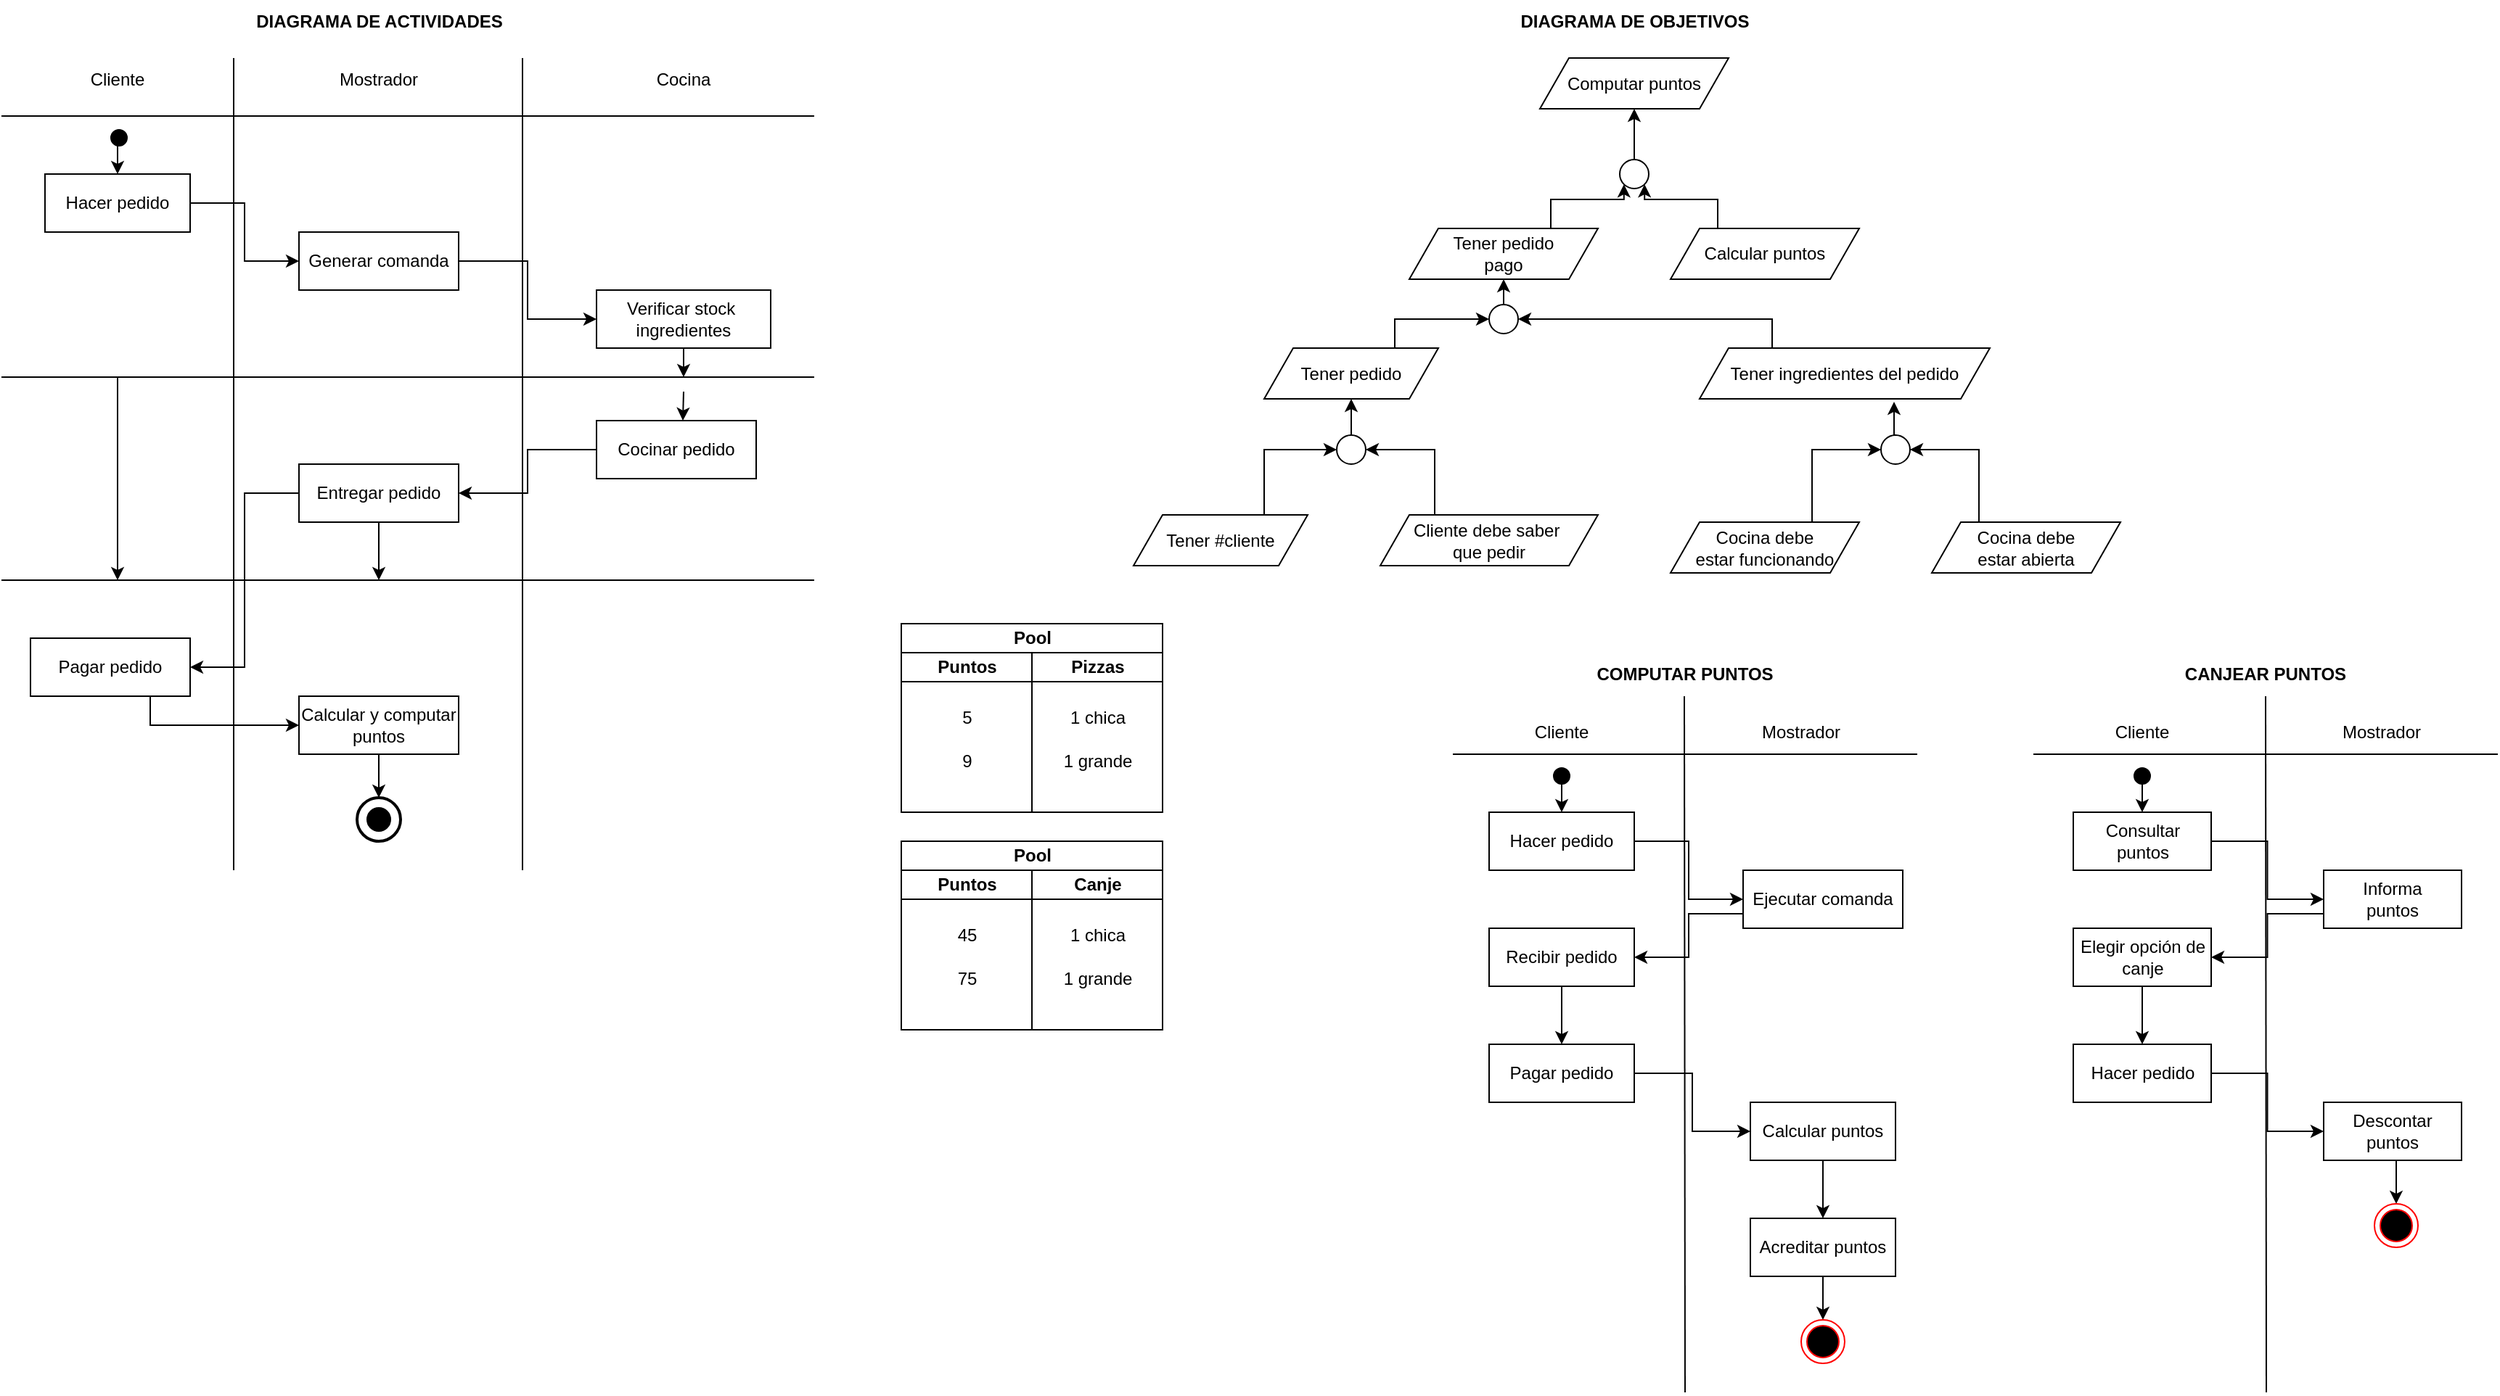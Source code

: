 <mxfile version="21.1.1" type="github">
  <diagram name="Página-1" id="UnZ4PWPG2ShkcQ402A7c">
    <mxGraphModel dx="2036" dy="956" grid="1" gridSize="10" guides="1" tooltips="1" connect="1" arrows="1" fold="1" page="1" pageScale="1" pageWidth="1200" pageHeight="1600" math="0" shadow="0">
      <root>
        <mxCell id="0" />
        <mxCell id="1" parent="0" />
        <mxCell id="7tXcXWrHPfZ0aU3fu_mt-1" value="" style="endArrow=none;html=1;rounded=0;" edge="1" parent="1">
          <mxGeometry width="50" height="50" relative="1" as="geometry">
            <mxPoint x="240" y="120" as="sourcePoint" />
            <mxPoint x="800" y="120" as="targetPoint" />
          </mxGeometry>
        </mxCell>
        <mxCell id="7tXcXWrHPfZ0aU3fu_mt-2" value="" style="endArrow=none;html=1;rounded=0;" edge="1" parent="1">
          <mxGeometry width="50" height="50" relative="1" as="geometry">
            <mxPoint x="400" y="640" as="sourcePoint" />
            <mxPoint x="400" y="80" as="targetPoint" />
          </mxGeometry>
        </mxCell>
        <mxCell id="7tXcXWrHPfZ0aU3fu_mt-3" value="" style="endArrow=none;html=1;rounded=0;" edge="1" parent="1">
          <mxGeometry width="50" height="50" relative="1" as="geometry">
            <mxPoint x="599" y="640" as="sourcePoint" />
            <mxPoint x="599" y="80" as="targetPoint" />
          </mxGeometry>
        </mxCell>
        <mxCell id="7tXcXWrHPfZ0aU3fu_mt-5" value="Cliente" style="text;html=1;strokeColor=none;fillColor=none;align=center;verticalAlign=middle;whiteSpace=wrap;rounded=0;" vertex="1" parent="1">
          <mxGeometry x="290" y="80" width="60" height="30" as="geometry" />
        </mxCell>
        <mxCell id="7tXcXWrHPfZ0aU3fu_mt-6" value="Mostrador" style="text;html=1;strokeColor=none;fillColor=none;align=center;verticalAlign=middle;whiteSpace=wrap;rounded=0;" vertex="1" parent="1">
          <mxGeometry x="470" y="80" width="60" height="30" as="geometry" />
        </mxCell>
        <mxCell id="7tXcXWrHPfZ0aU3fu_mt-7" value="Cocina" style="text;html=1;strokeColor=none;fillColor=none;align=center;verticalAlign=middle;whiteSpace=wrap;rounded=0;" vertex="1" parent="1">
          <mxGeometry x="680" y="80" width="60" height="30" as="geometry" />
        </mxCell>
        <mxCell id="7tXcXWrHPfZ0aU3fu_mt-25" style="edgeStyle=orthogonalEdgeStyle;rounded=0;orthogonalLoop=1;jettySize=auto;html=1;exitX=1;exitY=0.5;exitDx=0;exitDy=0;entryX=0;entryY=0.5;entryDx=0;entryDy=0;" edge="1" parent="1" source="7tXcXWrHPfZ0aU3fu_mt-8" target="7tXcXWrHPfZ0aU3fu_mt-9">
          <mxGeometry relative="1" as="geometry" />
        </mxCell>
        <mxCell id="7tXcXWrHPfZ0aU3fu_mt-8" value="Hacer pedido" style="rounded=0;whiteSpace=wrap;html=1;" vertex="1" parent="1">
          <mxGeometry x="270" y="160" width="100" height="40" as="geometry" />
        </mxCell>
        <mxCell id="7tXcXWrHPfZ0aU3fu_mt-26" style="edgeStyle=orthogonalEdgeStyle;rounded=0;orthogonalLoop=1;jettySize=auto;html=1;exitX=1;exitY=0.5;exitDx=0;exitDy=0;entryX=0;entryY=0.5;entryDx=0;entryDy=0;" edge="1" parent="1" source="7tXcXWrHPfZ0aU3fu_mt-9" target="7tXcXWrHPfZ0aU3fu_mt-10">
          <mxGeometry relative="1" as="geometry" />
        </mxCell>
        <mxCell id="7tXcXWrHPfZ0aU3fu_mt-9" value="Generar comanda" style="rounded=0;whiteSpace=wrap;html=1;" vertex="1" parent="1">
          <mxGeometry x="445" y="200" width="110" height="40" as="geometry" />
        </mxCell>
        <mxCell id="7tXcXWrHPfZ0aU3fu_mt-27" style="edgeStyle=orthogonalEdgeStyle;rounded=0;orthogonalLoop=1;jettySize=auto;html=1;exitX=0.5;exitY=1;exitDx=0;exitDy=0;" edge="1" parent="1" source="7tXcXWrHPfZ0aU3fu_mt-10">
          <mxGeometry relative="1" as="geometry">
            <mxPoint x="710" y="300" as="targetPoint" />
          </mxGeometry>
        </mxCell>
        <mxCell id="7tXcXWrHPfZ0aU3fu_mt-10" value="Verificar stock&amp;nbsp;&lt;br&gt;ingredientes" style="rounded=0;whiteSpace=wrap;html=1;" vertex="1" parent="1">
          <mxGeometry x="650" y="240" width="120" height="40" as="geometry" />
        </mxCell>
        <mxCell id="7tXcXWrHPfZ0aU3fu_mt-29" style="edgeStyle=orthogonalEdgeStyle;rounded=0;orthogonalLoop=1;jettySize=auto;html=1;exitX=0;exitY=0.5;exitDx=0;exitDy=0;entryX=1;entryY=0.5;entryDx=0;entryDy=0;" edge="1" parent="1" source="7tXcXWrHPfZ0aU3fu_mt-11" target="7tXcXWrHPfZ0aU3fu_mt-12">
          <mxGeometry relative="1" as="geometry" />
        </mxCell>
        <mxCell id="7tXcXWrHPfZ0aU3fu_mt-11" value="Cocinar pedido" style="rounded=0;whiteSpace=wrap;html=1;" vertex="1" parent="1">
          <mxGeometry x="650" y="330" width="110" height="40" as="geometry" />
        </mxCell>
        <mxCell id="7tXcXWrHPfZ0aU3fu_mt-30" style="edgeStyle=orthogonalEdgeStyle;rounded=0;orthogonalLoop=1;jettySize=auto;html=1;exitX=0.5;exitY=1;exitDx=0;exitDy=0;" edge="1" parent="1" source="7tXcXWrHPfZ0aU3fu_mt-12">
          <mxGeometry relative="1" as="geometry">
            <mxPoint x="500" y="440" as="targetPoint" />
          </mxGeometry>
        </mxCell>
        <mxCell id="7tXcXWrHPfZ0aU3fu_mt-31" style="edgeStyle=orthogonalEdgeStyle;rounded=0;orthogonalLoop=1;jettySize=auto;html=1;exitX=0;exitY=0.5;exitDx=0;exitDy=0;entryX=1;entryY=0.5;entryDx=0;entryDy=0;" edge="1" parent="1" source="7tXcXWrHPfZ0aU3fu_mt-12" target="7tXcXWrHPfZ0aU3fu_mt-15">
          <mxGeometry relative="1" as="geometry" />
        </mxCell>
        <mxCell id="7tXcXWrHPfZ0aU3fu_mt-12" value="Entregar pedido" style="rounded=0;whiteSpace=wrap;html=1;" vertex="1" parent="1">
          <mxGeometry x="445" y="360" width="110" height="40" as="geometry" />
        </mxCell>
        <mxCell id="7tXcXWrHPfZ0aU3fu_mt-13" value="" style="endArrow=none;html=1;rounded=0;" edge="1" parent="1">
          <mxGeometry width="50" height="50" relative="1" as="geometry">
            <mxPoint x="240" y="300" as="sourcePoint" />
            <mxPoint x="800" y="300" as="targetPoint" />
          </mxGeometry>
        </mxCell>
        <mxCell id="7tXcXWrHPfZ0aU3fu_mt-14" value="" style="endArrow=none;html=1;rounded=0;" edge="1" parent="1">
          <mxGeometry width="50" height="50" relative="1" as="geometry">
            <mxPoint x="240" y="440" as="sourcePoint" />
            <mxPoint x="800" y="440" as="targetPoint" />
          </mxGeometry>
        </mxCell>
        <mxCell id="7tXcXWrHPfZ0aU3fu_mt-32" style="edgeStyle=orthogonalEdgeStyle;rounded=0;orthogonalLoop=1;jettySize=auto;html=1;exitX=0.75;exitY=1;exitDx=0;exitDy=0;" edge="1" parent="1" source="7tXcXWrHPfZ0aU3fu_mt-15" target="7tXcXWrHPfZ0aU3fu_mt-16">
          <mxGeometry relative="1" as="geometry" />
        </mxCell>
        <mxCell id="7tXcXWrHPfZ0aU3fu_mt-15" value="Pagar pedido" style="rounded=0;whiteSpace=wrap;html=1;" vertex="1" parent="1">
          <mxGeometry x="260" y="480" width="110" height="40" as="geometry" />
        </mxCell>
        <mxCell id="7tXcXWrHPfZ0aU3fu_mt-33" style="edgeStyle=orthogonalEdgeStyle;rounded=0;orthogonalLoop=1;jettySize=auto;html=1;exitX=0.5;exitY=1;exitDx=0;exitDy=0;entryX=0.5;entryY=0;entryDx=0;entryDy=0;entryPerimeter=0;" edge="1" parent="1" source="7tXcXWrHPfZ0aU3fu_mt-16" target="7tXcXWrHPfZ0aU3fu_mt-18">
          <mxGeometry relative="1" as="geometry" />
        </mxCell>
        <mxCell id="7tXcXWrHPfZ0aU3fu_mt-16" value="Calcular y computar&lt;br&gt;puntos" style="rounded=0;whiteSpace=wrap;html=1;" vertex="1" parent="1">
          <mxGeometry x="445" y="520" width="110" height="40" as="geometry" />
        </mxCell>
        <mxCell id="7tXcXWrHPfZ0aU3fu_mt-20" value="" style="group" vertex="1" connectable="0" parent="1">
          <mxGeometry x="485" y="590" width="30" height="30" as="geometry" />
        </mxCell>
        <mxCell id="7tXcXWrHPfZ0aU3fu_mt-18" value="" style="strokeWidth=2;html=1;shape=mxgraph.flowchart.start_2;whiteSpace=wrap;" vertex="1" parent="7tXcXWrHPfZ0aU3fu_mt-20">
          <mxGeometry width="30" height="30" as="geometry" />
        </mxCell>
        <mxCell id="7tXcXWrHPfZ0aU3fu_mt-19" value="" style="strokeWidth=2;html=1;shape=mxgraph.flowchart.start_2;whiteSpace=wrap;fillColor=#000000;" vertex="1" parent="7tXcXWrHPfZ0aU3fu_mt-20">
          <mxGeometry x="7.5" y="7.5" width="15" height="15" as="geometry" />
        </mxCell>
        <mxCell id="7tXcXWrHPfZ0aU3fu_mt-24" style="edgeStyle=orthogonalEdgeStyle;rounded=0;orthogonalLoop=1;jettySize=auto;html=1;exitX=0.5;exitY=1;exitDx=0;exitDy=0;exitPerimeter=0;entryX=0.5;entryY=0;entryDx=0;entryDy=0;" edge="1" parent="1" source="7tXcXWrHPfZ0aU3fu_mt-22" target="7tXcXWrHPfZ0aU3fu_mt-8">
          <mxGeometry relative="1" as="geometry" />
        </mxCell>
        <mxCell id="7tXcXWrHPfZ0aU3fu_mt-22" value="" style="strokeWidth=2;html=1;shape=mxgraph.flowchart.start_2;whiteSpace=wrap;fillColor=#000000;" vertex="1" parent="1">
          <mxGeometry x="316" y="130" width="10" height="10" as="geometry" />
        </mxCell>
        <mxCell id="7tXcXWrHPfZ0aU3fu_mt-34" value="" style="endArrow=classic;html=1;rounded=0;" edge="1" parent="1">
          <mxGeometry width="50" height="50" relative="1" as="geometry">
            <mxPoint x="320" y="300" as="sourcePoint" />
            <mxPoint x="320" y="440" as="targetPoint" />
          </mxGeometry>
        </mxCell>
        <mxCell id="7tXcXWrHPfZ0aU3fu_mt-35" value="" style="endArrow=classic;html=1;rounded=0;" edge="1" parent="1">
          <mxGeometry width="50" height="50" relative="1" as="geometry">
            <mxPoint x="710" y="310" as="sourcePoint" />
            <mxPoint x="709.5" y="330" as="targetPoint" />
          </mxGeometry>
        </mxCell>
        <mxCell id="7tXcXWrHPfZ0aU3fu_mt-36" value="&lt;b&gt;DIAGRAMA DE ACTIVIDADES&lt;/b&gt;" style="text;html=1;strokeColor=none;fillColor=none;align=center;verticalAlign=middle;whiteSpace=wrap;rounded=0;" vertex="1" parent="1">
          <mxGeometry x="397.5" y="40" width="205" height="30" as="geometry" />
        </mxCell>
        <mxCell id="7tXcXWrHPfZ0aU3fu_mt-37" value="Computar puntos" style="shape=parallelogram;perimeter=parallelogramPerimeter;whiteSpace=wrap;html=1;fixedSize=1;" vertex="1" parent="1">
          <mxGeometry x="1300" y="80" width="130" height="35" as="geometry" />
        </mxCell>
        <mxCell id="7tXcXWrHPfZ0aU3fu_mt-39" style="edgeStyle=orthogonalEdgeStyle;rounded=0;orthogonalLoop=1;jettySize=auto;html=1;exitX=0.5;exitY=0;exitDx=0;exitDy=0;exitPerimeter=0;entryX=0.5;entryY=1;entryDx=0;entryDy=0;" edge="1" parent="1" source="7tXcXWrHPfZ0aU3fu_mt-38" target="7tXcXWrHPfZ0aU3fu_mt-37">
          <mxGeometry relative="1" as="geometry" />
        </mxCell>
        <mxCell id="7tXcXWrHPfZ0aU3fu_mt-38" value="" style="verticalLabelPosition=bottom;verticalAlign=top;html=1;shape=mxgraph.flowchart.on-page_reference;" vertex="1" parent="1">
          <mxGeometry x="1355" y="150" width="20" height="20" as="geometry" />
        </mxCell>
        <mxCell id="7tXcXWrHPfZ0aU3fu_mt-45" style="edgeStyle=orthogonalEdgeStyle;rounded=0;orthogonalLoop=1;jettySize=auto;html=1;exitX=0.25;exitY=0;exitDx=0;exitDy=0;entryX=0.855;entryY=0.855;entryDx=0;entryDy=0;entryPerimeter=0;" edge="1" parent="1" source="7tXcXWrHPfZ0aU3fu_mt-40" target="7tXcXWrHPfZ0aU3fu_mt-38">
          <mxGeometry relative="1" as="geometry" />
        </mxCell>
        <mxCell id="7tXcXWrHPfZ0aU3fu_mt-40" value="Calcular puntos" style="shape=parallelogram;perimeter=parallelogramPerimeter;whiteSpace=wrap;html=1;fixedSize=1;" vertex="1" parent="1">
          <mxGeometry x="1390" y="197.5" width="130" height="35" as="geometry" />
        </mxCell>
        <mxCell id="7tXcXWrHPfZ0aU3fu_mt-44" style="edgeStyle=orthogonalEdgeStyle;rounded=0;orthogonalLoop=1;jettySize=auto;html=1;exitX=0.75;exitY=0;exitDx=0;exitDy=0;entryX=0.145;entryY=0.855;entryDx=0;entryDy=0;entryPerimeter=0;" edge="1" parent="1" source="7tXcXWrHPfZ0aU3fu_mt-41" target="7tXcXWrHPfZ0aU3fu_mt-38">
          <mxGeometry relative="1" as="geometry" />
        </mxCell>
        <mxCell id="7tXcXWrHPfZ0aU3fu_mt-41" value="Tener pedido &lt;br&gt;pago" style="shape=parallelogram;perimeter=parallelogramPerimeter;whiteSpace=wrap;html=1;fixedSize=1;" vertex="1" parent="1">
          <mxGeometry x="1210" y="197.5" width="130" height="35" as="geometry" />
        </mxCell>
        <mxCell id="7tXcXWrHPfZ0aU3fu_mt-47" style="edgeStyle=orthogonalEdgeStyle;rounded=0;orthogonalLoop=1;jettySize=auto;html=1;exitX=0.5;exitY=0;exitDx=0;exitDy=0;exitPerimeter=0;entryX=0.5;entryY=1;entryDx=0;entryDy=0;" edge="1" parent="1" source="7tXcXWrHPfZ0aU3fu_mt-46" target="7tXcXWrHPfZ0aU3fu_mt-41">
          <mxGeometry relative="1" as="geometry" />
        </mxCell>
        <mxCell id="7tXcXWrHPfZ0aU3fu_mt-46" value="" style="verticalLabelPosition=bottom;verticalAlign=top;html=1;shape=mxgraph.flowchart.on-page_reference;" vertex="1" parent="1">
          <mxGeometry x="1265" y="250" width="20" height="20" as="geometry" />
        </mxCell>
        <mxCell id="7tXcXWrHPfZ0aU3fu_mt-49" style="edgeStyle=orthogonalEdgeStyle;rounded=0;orthogonalLoop=1;jettySize=auto;html=1;exitX=0.25;exitY=0;exitDx=0;exitDy=0;entryX=1;entryY=0.5;entryDx=0;entryDy=0;entryPerimeter=0;" edge="1" parent="1" source="7tXcXWrHPfZ0aU3fu_mt-48" target="7tXcXWrHPfZ0aU3fu_mt-46">
          <mxGeometry relative="1" as="geometry" />
        </mxCell>
        <mxCell id="7tXcXWrHPfZ0aU3fu_mt-48" value="Tener ingredientes del pedido" style="shape=parallelogram;perimeter=parallelogramPerimeter;whiteSpace=wrap;html=1;fixedSize=1;" vertex="1" parent="1">
          <mxGeometry x="1410" y="280" width="200" height="35" as="geometry" />
        </mxCell>
        <mxCell id="7tXcXWrHPfZ0aU3fu_mt-51" style="edgeStyle=orthogonalEdgeStyle;rounded=0;orthogonalLoop=1;jettySize=auto;html=1;exitX=0.75;exitY=0;exitDx=0;exitDy=0;entryX=0;entryY=0.5;entryDx=0;entryDy=0;entryPerimeter=0;" edge="1" parent="1" source="7tXcXWrHPfZ0aU3fu_mt-50" target="7tXcXWrHPfZ0aU3fu_mt-46">
          <mxGeometry relative="1" as="geometry" />
        </mxCell>
        <mxCell id="7tXcXWrHPfZ0aU3fu_mt-50" value="Tener pedido" style="shape=parallelogram;perimeter=parallelogramPerimeter;whiteSpace=wrap;html=1;fixedSize=1;" vertex="1" parent="1">
          <mxGeometry x="1110" y="280" width="120" height="35" as="geometry" />
        </mxCell>
        <mxCell id="7tXcXWrHPfZ0aU3fu_mt-54" style="edgeStyle=orthogonalEdgeStyle;rounded=0;orthogonalLoop=1;jettySize=auto;html=1;exitX=0.5;exitY=0;exitDx=0;exitDy=0;exitPerimeter=0;entryX=0.5;entryY=1;entryDx=0;entryDy=0;" edge="1" parent="1" source="7tXcXWrHPfZ0aU3fu_mt-52" target="7tXcXWrHPfZ0aU3fu_mt-50">
          <mxGeometry relative="1" as="geometry" />
        </mxCell>
        <mxCell id="7tXcXWrHPfZ0aU3fu_mt-52" value="" style="verticalLabelPosition=bottom;verticalAlign=top;html=1;shape=mxgraph.flowchart.on-page_reference;" vertex="1" parent="1">
          <mxGeometry x="1160" y="340" width="20" height="20" as="geometry" />
        </mxCell>
        <mxCell id="7tXcXWrHPfZ0aU3fu_mt-57" style="edgeStyle=orthogonalEdgeStyle;rounded=0;orthogonalLoop=1;jettySize=auto;html=1;exitX=0.75;exitY=0;exitDx=0;exitDy=0;entryX=0;entryY=0.5;entryDx=0;entryDy=0;entryPerimeter=0;" edge="1" parent="1" source="7tXcXWrHPfZ0aU3fu_mt-55" target="7tXcXWrHPfZ0aU3fu_mt-52">
          <mxGeometry relative="1" as="geometry" />
        </mxCell>
        <mxCell id="7tXcXWrHPfZ0aU3fu_mt-55" value="Tener #cliente" style="shape=parallelogram;perimeter=parallelogramPerimeter;whiteSpace=wrap;html=1;fixedSize=1;" vertex="1" parent="1">
          <mxGeometry x="1020" y="395" width="120" height="35" as="geometry" />
        </mxCell>
        <mxCell id="7tXcXWrHPfZ0aU3fu_mt-58" style="edgeStyle=orthogonalEdgeStyle;rounded=0;orthogonalLoop=1;jettySize=auto;html=1;exitX=0.25;exitY=0;exitDx=0;exitDy=0;entryX=1;entryY=0.5;entryDx=0;entryDy=0;entryPerimeter=0;" edge="1" parent="1" source="7tXcXWrHPfZ0aU3fu_mt-56" target="7tXcXWrHPfZ0aU3fu_mt-52">
          <mxGeometry relative="1" as="geometry" />
        </mxCell>
        <mxCell id="7tXcXWrHPfZ0aU3fu_mt-56" value="Cliente debe saber&amp;nbsp;&lt;br&gt;que pedir" style="shape=parallelogram;perimeter=parallelogramPerimeter;whiteSpace=wrap;html=1;fixedSize=1;" vertex="1" parent="1">
          <mxGeometry x="1190" y="395" width="150" height="35" as="geometry" />
        </mxCell>
        <mxCell id="7tXcXWrHPfZ0aU3fu_mt-60" style="edgeStyle=orthogonalEdgeStyle;rounded=0;orthogonalLoop=1;jettySize=auto;html=1;exitX=0.5;exitY=0;exitDx=0;exitDy=0;exitPerimeter=0;entryX=0.67;entryY=1.057;entryDx=0;entryDy=0;entryPerimeter=0;" edge="1" parent="1" source="7tXcXWrHPfZ0aU3fu_mt-59" target="7tXcXWrHPfZ0aU3fu_mt-48">
          <mxGeometry relative="1" as="geometry" />
        </mxCell>
        <mxCell id="7tXcXWrHPfZ0aU3fu_mt-59" value="" style="verticalLabelPosition=bottom;verticalAlign=top;html=1;shape=mxgraph.flowchart.on-page_reference;" vertex="1" parent="1">
          <mxGeometry x="1535" y="340" width="20" height="20" as="geometry" />
        </mxCell>
        <mxCell id="7tXcXWrHPfZ0aU3fu_mt-64" style="edgeStyle=orthogonalEdgeStyle;rounded=0;orthogonalLoop=1;jettySize=auto;html=1;exitX=0.25;exitY=0;exitDx=0;exitDy=0;entryX=1;entryY=0.5;entryDx=0;entryDy=0;entryPerimeter=0;" edge="1" parent="1" source="7tXcXWrHPfZ0aU3fu_mt-61" target="7tXcXWrHPfZ0aU3fu_mt-59">
          <mxGeometry relative="1" as="geometry" />
        </mxCell>
        <mxCell id="7tXcXWrHPfZ0aU3fu_mt-61" value="Cocina debe &lt;br&gt;estar&amp;nbsp;abierta" style="shape=parallelogram;perimeter=parallelogramPerimeter;whiteSpace=wrap;html=1;fixedSize=1;" vertex="1" parent="1">
          <mxGeometry x="1570" y="400" width="130" height="35" as="geometry" />
        </mxCell>
        <mxCell id="7tXcXWrHPfZ0aU3fu_mt-63" style="edgeStyle=orthogonalEdgeStyle;rounded=0;orthogonalLoop=1;jettySize=auto;html=1;exitX=0.75;exitY=0;exitDx=0;exitDy=0;entryX=0;entryY=0.5;entryDx=0;entryDy=0;entryPerimeter=0;" edge="1" parent="1" source="7tXcXWrHPfZ0aU3fu_mt-62" target="7tXcXWrHPfZ0aU3fu_mt-59">
          <mxGeometry relative="1" as="geometry" />
        </mxCell>
        <mxCell id="7tXcXWrHPfZ0aU3fu_mt-62" value="Cocina debe &lt;br&gt;estar funcionando" style="shape=parallelogram;perimeter=parallelogramPerimeter;whiteSpace=wrap;html=1;fixedSize=1;" vertex="1" parent="1">
          <mxGeometry x="1390" y="400" width="130" height="35" as="geometry" />
        </mxCell>
        <mxCell id="7tXcXWrHPfZ0aU3fu_mt-65" value="&lt;b&gt;DIAGRAMA DE OBJETIVOS&lt;/b&gt;" style="text;html=1;strokeColor=none;fillColor=none;align=center;verticalAlign=middle;whiteSpace=wrap;rounded=0;" vertex="1" parent="1">
          <mxGeometry x="1262.5" y="40" width="205" height="30" as="geometry" />
        </mxCell>
        <mxCell id="7tXcXWrHPfZ0aU3fu_mt-66" value="Pool" style="swimlane;childLayout=stackLayout;resizeParent=1;resizeParentMax=0;startSize=20;html=1;" vertex="1" parent="1">
          <mxGeometry x="860" y="470" width="180" height="130" as="geometry">
            <mxRectangle x="860" y="470" width="70" height="30" as="alternateBounds" />
          </mxGeometry>
        </mxCell>
        <mxCell id="7tXcXWrHPfZ0aU3fu_mt-67" value="Puntos" style="swimlane;startSize=20;html=1;" vertex="1" parent="7tXcXWrHPfZ0aU3fu_mt-66">
          <mxGeometry y="20" width="90" height="110" as="geometry" />
        </mxCell>
        <mxCell id="7tXcXWrHPfZ0aU3fu_mt-72" value="9" style="text;html=1;align=center;verticalAlign=middle;resizable=0;points=[];autosize=1;strokeColor=none;fillColor=none;" vertex="1" parent="7tXcXWrHPfZ0aU3fu_mt-67">
          <mxGeometry x="30.0" y="60" width="30" height="30" as="geometry" />
        </mxCell>
        <mxCell id="7tXcXWrHPfZ0aU3fu_mt-70" value="5" style="text;html=1;align=center;verticalAlign=middle;resizable=0;points=[];autosize=1;strokeColor=none;fillColor=none;" vertex="1" parent="7tXcXWrHPfZ0aU3fu_mt-67">
          <mxGeometry x="30" y="30" width="30" height="30" as="geometry" />
        </mxCell>
        <mxCell id="7tXcXWrHPfZ0aU3fu_mt-68" value="Pizzas" style="swimlane;startSize=20;html=1;" vertex="1" parent="7tXcXWrHPfZ0aU3fu_mt-66">
          <mxGeometry x="90" y="20" width="90" height="110" as="geometry" />
        </mxCell>
        <mxCell id="7tXcXWrHPfZ0aU3fu_mt-71" value="1 chica" style="text;html=1;align=center;verticalAlign=middle;resizable=0;points=[];autosize=1;strokeColor=none;fillColor=none;" vertex="1" parent="7tXcXWrHPfZ0aU3fu_mt-68">
          <mxGeometry x="15.0" y="30" width="60" height="30" as="geometry" />
        </mxCell>
        <mxCell id="7tXcXWrHPfZ0aU3fu_mt-73" value="1 grande" style="text;html=1;align=center;verticalAlign=middle;resizable=0;points=[];autosize=1;strokeColor=none;fillColor=none;" vertex="1" parent="7tXcXWrHPfZ0aU3fu_mt-68">
          <mxGeometry x="10.0" y="60" width="70" height="30" as="geometry" />
        </mxCell>
        <mxCell id="7tXcXWrHPfZ0aU3fu_mt-76" value="Pool" style="swimlane;childLayout=stackLayout;resizeParent=1;resizeParentMax=0;startSize=20;html=1;" vertex="1" parent="1">
          <mxGeometry x="860" y="620" width="180" height="130" as="geometry">
            <mxRectangle x="860" y="470" width="70" height="30" as="alternateBounds" />
          </mxGeometry>
        </mxCell>
        <mxCell id="7tXcXWrHPfZ0aU3fu_mt-77" value="Puntos" style="swimlane;startSize=20;html=1;" vertex="1" parent="7tXcXWrHPfZ0aU3fu_mt-76">
          <mxGeometry y="20" width="90" height="110" as="geometry" />
        </mxCell>
        <mxCell id="7tXcXWrHPfZ0aU3fu_mt-78" value="75" style="text;html=1;align=center;verticalAlign=middle;resizable=0;points=[];autosize=1;strokeColor=none;fillColor=none;" vertex="1" parent="7tXcXWrHPfZ0aU3fu_mt-77">
          <mxGeometry x="25.0" y="60" width="40" height="30" as="geometry" />
        </mxCell>
        <mxCell id="7tXcXWrHPfZ0aU3fu_mt-79" value="45" style="text;html=1;align=center;verticalAlign=middle;resizable=0;points=[];autosize=1;strokeColor=none;fillColor=none;" vertex="1" parent="7tXcXWrHPfZ0aU3fu_mt-77">
          <mxGeometry x="25" y="30" width="40" height="30" as="geometry" />
        </mxCell>
        <mxCell id="7tXcXWrHPfZ0aU3fu_mt-80" value="Canje" style="swimlane;startSize=20;html=1;" vertex="1" parent="7tXcXWrHPfZ0aU3fu_mt-76">
          <mxGeometry x="90" y="20" width="90" height="110" as="geometry" />
        </mxCell>
        <mxCell id="7tXcXWrHPfZ0aU3fu_mt-81" value="1 chica" style="text;html=1;align=center;verticalAlign=middle;resizable=0;points=[];autosize=1;strokeColor=none;fillColor=none;" vertex="1" parent="7tXcXWrHPfZ0aU3fu_mt-80">
          <mxGeometry x="15.0" y="30" width="60" height="30" as="geometry" />
        </mxCell>
        <mxCell id="7tXcXWrHPfZ0aU3fu_mt-82" value="1 grande" style="text;html=1;align=center;verticalAlign=middle;resizable=0;points=[];autosize=1;strokeColor=none;fillColor=none;" vertex="1" parent="7tXcXWrHPfZ0aU3fu_mt-80">
          <mxGeometry x="10.0" y="60" width="70" height="30" as="geometry" />
        </mxCell>
        <mxCell id="7tXcXWrHPfZ0aU3fu_mt-83" value="" style="line;strokeWidth=1;rotatable=0;dashed=0;labelPosition=right;align=left;verticalAlign=middle;spacingTop=0;spacingLeft=6;points=[];portConstraint=eastwest;" vertex="1" parent="1">
          <mxGeometry x="1240" y="555" width="320" height="10" as="geometry" />
        </mxCell>
        <mxCell id="7tXcXWrHPfZ0aU3fu_mt-85" value="" style="endArrow=none;html=1;rounded=0;" edge="1" parent="1">
          <mxGeometry width="50" height="50" relative="1" as="geometry">
            <mxPoint x="1399.5" y="520" as="sourcePoint" />
            <mxPoint x="1400" y="1000" as="targetPoint" />
          </mxGeometry>
        </mxCell>
        <mxCell id="7tXcXWrHPfZ0aU3fu_mt-86" value="Cliente" style="text;html=1;strokeColor=none;fillColor=none;align=center;verticalAlign=middle;whiteSpace=wrap;rounded=0;" vertex="1" parent="1">
          <mxGeometry x="1285" y="530" width="60" height="30" as="geometry" />
        </mxCell>
        <mxCell id="7tXcXWrHPfZ0aU3fu_mt-87" value="Mostrador" style="text;html=1;strokeColor=none;fillColor=none;align=center;verticalAlign=middle;whiteSpace=wrap;rounded=0;" vertex="1" parent="1">
          <mxGeometry x="1450" y="530" width="60" height="30" as="geometry" />
        </mxCell>
        <mxCell id="7tXcXWrHPfZ0aU3fu_mt-88" value="&lt;b&gt;COMPUTAR PUNTOS&lt;/b&gt;" style="text;html=1;strokeColor=none;fillColor=none;align=center;verticalAlign=middle;whiteSpace=wrap;rounded=0;" vertex="1" parent="1">
          <mxGeometry x="1325" y="490" width="150" height="30" as="geometry" />
        </mxCell>
        <mxCell id="7tXcXWrHPfZ0aU3fu_mt-98" style="edgeStyle=orthogonalEdgeStyle;rounded=0;orthogonalLoop=1;jettySize=auto;html=1;exitX=0.5;exitY=1;exitDx=0;exitDy=0;exitPerimeter=0;entryX=0.5;entryY=0;entryDx=0;entryDy=0;" edge="1" parent="1" source="7tXcXWrHPfZ0aU3fu_mt-89" target="7tXcXWrHPfZ0aU3fu_mt-90">
          <mxGeometry relative="1" as="geometry" />
        </mxCell>
        <mxCell id="7tXcXWrHPfZ0aU3fu_mt-89" value="" style="strokeWidth=2;html=1;shape=mxgraph.flowchart.start_2;whiteSpace=wrap;fillColor=#000000;" vertex="1" parent="1">
          <mxGeometry x="1310" y="570" width="10" height="10" as="geometry" />
        </mxCell>
        <mxCell id="7tXcXWrHPfZ0aU3fu_mt-99" style="edgeStyle=orthogonalEdgeStyle;rounded=0;orthogonalLoop=1;jettySize=auto;html=1;exitX=1;exitY=0.5;exitDx=0;exitDy=0;entryX=0;entryY=0.5;entryDx=0;entryDy=0;" edge="1" parent="1" source="7tXcXWrHPfZ0aU3fu_mt-90" target="7tXcXWrHPfZ0aU3fu_mt-91">
          <mxGeometry relative="1" as="geometry" />
        </mxCell>
        <mxCell id="7tXcXWrHPfZ0aU3fu_mt-90" value="Hacer pedido" style="rounded=0;whiteSpace=wrap;html=1;" vertex="1" parent="1">
          <mxGeometry x="1265" y="600" width="100" height="40" as="geometry" />
        </mxCell>
        <mxCell id="7tXcXWrHPfZ0aU3fu_mt-100" style="edgeStyle=orthogonalEdgeStyle;rounded=0;orthogonalLoop=1;jettySize=auto;html=1;exitX=0;exitY=0.75;exitDx=0;exitDy=0;entryX=1;entryY=0.5;entryDx=0;entryDy=0;" edge="1" parent="1" source="7tXcXWrHPfZ0aU3fu_mt-91" target="7tXcXWrHPfZ0aU3fu_mt-93">
          <mxGeometry relative="1" as="geometry" />
        </mxCell>
        <mxCell id="7tXcXWrHPfZ0aU3fu_mt-91" value="Ejecutar comanda" style="rounded=0;whiteSpace=wrap;html=1;" vertex="1" parent="1">
          <mxGeometry x="1440" y="640" width="110" height="40" as="geometry" />
        </mxCell>
        <mxCell id="7tXcXWrHPfZ0aU3fu_mt-101" style="edgeStyle=orthogonalEdgeStyle;rounded=0;orthogonalLoop=1;jettySize=auto;html=1;exitX=0.5;exitY=1;exitDx=0;exitDy=0;entryX=0.5;entryY=0;entryDx=0;entryDy=0;" edge="1" parent="1" source="7tXcXWrHPfZ0aU3fu_mt-93" target="7tXcXWrHPfZ0aU3fu_mt-94">
          <mxGeometry relative="1" as="geometry" />
        </mxCell>
        <mxCell id="7tXcXWrHPfZ0aU3fu_mt-93" value="Recibir pedido" style="rounded=0;whiteSpace=wrap;html=1;" vertex="1" parent="1">
          <mxGeometry x="1265" y="680" width="100" height="40" as="geometry" />
        </mxCell>
        <mxCell id="7tXcXWrHPfZ0aU3fu_mt-102" style="edgeStyle=orthogonalEdgeStyle;rounded=0;orthogonalLoop=1;jettySize=auto;html=1;exitX=1;exitY=0.5;exitDx=0;exitDy=0;entryX=0;entryY=0.5;entryDx=0;entryDy=0;" edge="1" parent="1" source="7tXcXWrHPfZ0aU3fu_mt-94" target="7tXcXWrHPfZ0aU3fu_mt-95">
          <mxGeometry relative="1" as="geometry" />
        </mxCell>
        <mxCell id="7tXcXWrHPfZ0aU3fu_mt-94" value="Pagar pedido" style="rounded=0;whiteSpace=wrap;html=1;" vertex="1" parent="1">
          <mxGeometry x="1265" y="760" width="100" height="40" as="geometry" />
        </mxCell>
        <mxCell id="7tXcXWrHPfZ0aU3fu_mt-103" style="edgeStyle=orthogonalEdgeStyle;rounded=0;orthogonalLoop=1;jettySize=auto;html=1;exitX=0.5;exitY=1;exitDx=0;exitDy=0;entryX=0.5;entryY=0;entryDx=0;entryDy=0;" edge="1" parent="1" source="7tXcXWrHPfZ0aU3fu_mt-95" target="7tXcXWrHPfZ0aU3fu_mt-96">
          <mxGeometry relative="1" as="geometry" />
        </mxCell>
        <mxCell id="7tXcXWrHPfZ0aU3fu_mt-95" value="Calcular puntos" style="rounded=0;whiteSpace=wrap;html=1;" vertex="1" parent="1">
          <mxGeometry x="1445" y="800" width="100" height="40" as="geometry" />
        </mxCell>
        <mxCell id="7tXcXWrHPfZ0aU3fu_mt-104" style="edgeStyle=orthogonalEdgeStyle;rounded=0;orthogonalLoop=1;jettySize=auto;html=1;exitX=0.5;exitY=1;exitDx=0;exitDy=0;" edge="1" parent="1" source="7tXcXWrHPfZ0aU3fu_mt-96" target="7tXcXWrHPfZ0aU3fu_mt-97">
          <mxGeometry relative="1" as="geometry" />
        </mxCell>
        <mxCell id="7tXcXWrHPfZ0aU3fu_mt-96" value="Acreditar puntos" style="rounded=0;whiteSpace=wrap;html=1;" vertex="1" parent="1">
          <mxGeometry x="1445" y="880" width="100" height="40" as="geometry" />
        </mxCell>
        <mxCell id="7tXcXWrHPfZ0aU3fu_mt-97" value="" style="ellipse;html=1;shape=endState;fillColor=#000000;strokeColor=#ff0000;" vertex="1" parent="1">
          <mxGeometry x="1480" y="950" width="30" height="30" as="geometry" />
        </mxCell>
        <mxCell id="7tXcXWrHPfZ0aU3fu_mt-105" value="" style="line;strokeWidth=1;rotatable=0;dashed=0;labelPosition=right;align=left;verticalAlign=middle;spacingTop=0;spacingLeft=6;points=[];portConstraint=eastwest;" vertex="1" parent="1">
          <mxGeometry x="1640" y="555" width="320" height="10" as="geometry" />
        </mxCell>
        <mxCell id="7tXcXWrHPfZ0aU3fu_mt-106" value="Cliente" style="text;html=1;strokeColor=none;fillColor=none;align=center;verticalAlign=middle;whiteSpace=wrap;rounded=0;" vertex="1" parent="1">
          <mxGeometry x="1685" y="530" width="60" height="30" as="geometry" />
        </mxCell>
        <mxCell id="7tXcXWrHPfZ0aU3fu_mt-107" value="Mostrador" style="text;html=1;strokeColor=none;fillColor=none;align=center;verticalAlign=middle;whiteSpace=wrap;rounded=0;" vertex="1" parent="1">
          <mxGeometry x="1850" y="530" width="60" height="30" as="geometry" />
        </mxCell>
        <mxCell id="7tXcXWrHPfZ0aU3fu_mt-108" style="edgeStyle=orthogonalEdgeStyle;rounded=0;orthogonalLoop=1;jettySize=auto;html=1;exitX=0.5;exitY=1;exitDx=0;exitDy=0;exitPerimeter=0;entryX=0.5;entryY=0;entryDx=0;entryDy=0;" edge="1" parent="1" source="7tXcXWrHPfZ0aU3fu_mt-109" target="7tXcXWrHPfZ0aU3fu_mt-110">
          <mxGeometry relative="1" as="geometry" />
        </mxCell>
        <mxCell id="7tXcXWrHPfZ0aU3fu_mt-109" value="" style="strokeWidth=2;html=1;shape=mxgraph.flowchart.start_2;whiteSpace=wrap;fillColor=#000000;" vertex="1" parent="1">
          <mxGeometry x="1710" y="570" width="10" height="10" as="geometry" />
        </mxCell>
        <mxCell id="7tXcXWrHPfZ0aU3fu_mt-114" style="edgeStyle=orthogonalEdgeStyle;rounded=0;orthogonalLoop=1;jettySize=auto;html=1;exitX=1;exitY=0.5;exitDx=0;exitDy=0;entryX=0;entryY=0.5;entryDx=0;entryDy=0;" edge="1" parent="1" source="7tXcXWrHPfZ0aU3fu_mt-110" target="7tXcXWrHPfZ0aU3fu_mt-112">
          <mxGeometry relative="1" as="geometry" />
        </mxCell>
        <mxCell id="7tXcXWrHPfZ0aU3fu_mt-110" value="Consultar &lt;br&gt;puntos" style="rounded=0;whiteSpace=wrap;html=1;" vertex="1" parent="1">
          <mxGeometry x="1667.5" y="600" width="95" height="40" as="geometry" />
        </mxCell>
        <mxCell id="7tXcXWrHPfZ0aU3fu_mt-111" value="" style="endArrow=none;html=1;rounded=0;" edge="1" parent="1">
          <mxGeometry width="50" height="50" relative="1" as="geometry">
            <mxPoint x="1800" y="520" as="sourcePoint" />
            <mxPoint x="1800.5" y="1000" as="targetPoint" />
          </mxGeometry>
        </mxCell>
        <mxCell id="7tXcXWrHPfZ0aU3fu_mt-116" style="edgeStyle=orthogonalEdgeStyle;rounded=0;orthogonalLoop=1;jettySize=auto;html=1;exitX=0;exitY=0.75;exitDx=0;exitDy=0;entryX=1;entryY=0.5;entryDx=0;entryDy=0;" edge="1" parent="1" source="7tXcXWrHPfZ0aU3fu_mt-112" target="7tXcXWrHPfZ0aU3fu_mt-113">
          <mxGeometry relative="1" as="geometry" />
        </mxCell>
        <mxCell id="7tXcXWrHPfZ0aU3fu_mt-112" value="Informa&lt;br&gt;puntos" style="rounded=0;whiteSpace=wrap;html=1;" vertex="1" parent="1">
          <mxGeometry x="1840" y="640" width="95" height="40" as="geometry" />
        </mxCell>
        <mxCell id="7tXcXWrHPfZ0aU3fu_mt-120" style="edgeStyle=orthogonalEdgeStyle;rounded=0;orthogonalLoop=1;jettySize=auto;html=1;exitX=0.5;exitY=1;exitDx=0;exitDy=0;" edge="1" parent="1" source="7tXcXWrHPfZ0aU3fu_mt-113" target="7tXcXWrHPfZ0aU3fu_mt-117">
          <mxGeometry relative="1" as="geometry" />
        </mxCell>
        <mxCell id="7tXcXWrHPfZ0aU3fu_mt-113" value="Elegir opción de&lt;br&gt;canje" style="rounded=0;whiteSpace=wrap;html=1;" vertex="1" parent="1">
          <mxGeometry x="1667.5" y="680" width="95" height="40" as="geometry" />
        </mxCell>
        <mxCell id="7tXcXWrHPfZ0aU3fu_mt-121" style="edgeStyle=orthogonalEdgeStyle;rounded=0;orthogonalLoop=1;jettySize=auto;html=1;exitX=1;exitY=0.5;exitDx=0;exitDy=0;entryX=0;entryY=0.5;entryDx=0;entryDy=0;" edge="1" parent="1" source="7tXcXWrHPfZ0aU3fu_mt-117" target="7tXcXWrHPfZ0aU3fu_mt-118">
          <mxGeometry relative="1" as="geometry" />
        </mxCell>
        <mxCell id="7tXcXWrHPfZ0aU3fu_mt-117" value="Hacer pedido" style="rounded=0;whiteSpace=wrap;html=1;" vertex="1" parent="1">
          <mxGeometry x="1667.5" y="760" width="95" height="40" as="geometry" />
        </mxCell>
        <mxCell id="7tXcXWrHPfZ0aU3fu_mt-122" style="edgeStyle=orthogonalEdgeStyle;rounded=0;orthogonalLoop=1;jettySize=auto;html=1;exitX=0.5;exitY=1;exitDx=0;exitDy=0;entryX=0.5;entryY=0;entryDx=0;entryDy=0;" edge="1" parent="1" source="7tXcXWrHPfZ0aU3fu_mt-118" target="7tXcXWrHPfZ0aU3fu_mt-119">
          <mxGeometry relative="1" as="geometry" />
        </mxCell>
        <mxCell id="7tXcXWrHPfZ0aU3fu_mt-118" value="Descontar puntos" style="rounded=0;whiteSpace=wrap;html=1;" vertex="1" parent="1">
          <mxGeometry x="1840" y="800" width="95" height="40" as="geometry" />
        </mxCell>
        <mxCell id="7tXcXWrHPfZ0aU3fu_mt-119" value="" style="ellipse;html=1;shape=endState;fillColor=#000000;strokeColor=#ff0000;" vertex="1" parent="1">
          <mxGeometry x="1875" y="870" width="30" height="30" as="geometry" />
        </mxCell>
        <mxCell id="7tXcXWrHPfZ0aU3fu_mt-123" value="&lt;b&gt;CANJEAR PUNTOS&lt;/b&gt;" style="text;html=1;strokeColor=none;fillColor=none;align=center;verticalAlign=middle;whiteSpace=wrap;rounded=0;" vertex="1" parent="1">
          <mxGeometry x="1725" y="490" width="150" height="30" as="geometry" />
        </mxCell>
      </root>
    </mxGraphModel>
  </diagram>
</mxfile>
